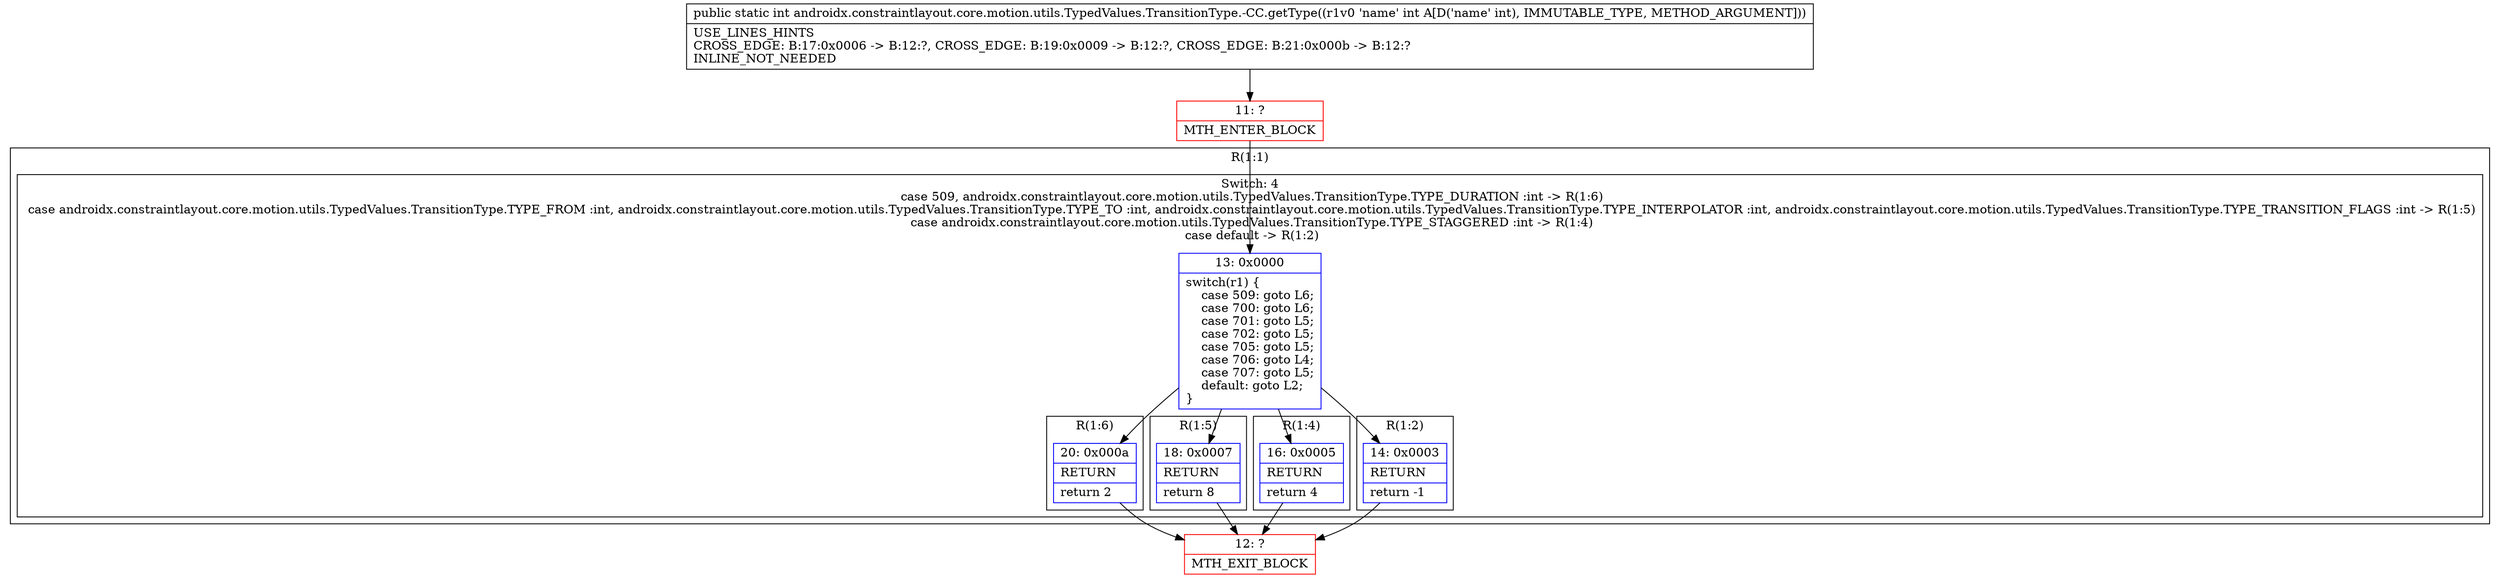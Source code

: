 digraph "CFG forandroidx.constraintlayout.core.motion.utils.TypedValues.TransitionType.\-CC.getType(I)I" {
subgraph cluster_Region_860195014 {
label = "R(1:1)";
node [shape=record,color=blue];
subgraph cluster_SwitchRegion_454232648 {
label = "Switch: 4
 case 509, androidx.constraintlayout.core.motion.utils.TypedValues.TransitionType.TYPE_DURATION :int -> R(1:6)
 case androidx.constraintlayout.core.motion.utils.TypedValues.TransitionType.TYPE_FROM :int, androidx.constraintlayout.core.motion.utils.TypedValues.TransitionType.TYPE_TO :int, androidx.constraintlayout.core.motion.utils.TypedValues.TransitionType.TYPE_INTERPOLATOR :int, androidx.constraintlayout.core.motion.utils.TypedValues.TransitionType.TYPE_TRANSITION_FLAGS :int -> R(1:5)
 case androidx.constraintlayout.core.motion.utils.TypedValues.TransitionType.TYPE_STAGGERED :int -> R(1:4)
 case default -> R(1:2)";
node [shape=record,color=blue];
Node_13 [shape=record,label="{13\:\ 0x0000|switch(r1) \{\l    case 509: goto L6;\l    case 700: goto L6;\l    case 701: goto L5;\l    case 702: goto L5;\l    case 705: goto L5;\l    case 706: goto L4;\l    case 707: goto L5;\l    default: goto L2;\l\}\l}"];
subgraph cluster_Region_407504538 {
label = "R(1:6)";
node [shape=record,color=blue];
Node_20 [shape=record,label="{20\:\ 0x000a|RETURN\l|return 2\l}"];
}
subgraph cluster_Region_1809854505 {
label = "R(1:5)";
node [shape=record,color=blue];
Node_18 [shape=record,label="{18\:\ 0x0007|RETURN\l|return 8\l}"];
}
subgraph cluster_Region_1954321963 {
label = "R(1:4)";
node [shape=record,color=blue];
Node_16 [shape=record,label="{16\:\ 0x0005|RETURN\l|return 4\l}"];
}
subgraph cluster_Region_2008978342 {
label = "R(1:2)";
node [shape=record,color=blue];
Node_14 [shape=record,label="{14\:\ 0x0003|RETURN\l|return \-1\l}"];
}
}
}
Node_11 [shape=record,color=red,label="{11\:\ ?|MTH_ENTER_BLOCK\l}"];
Node_12 [shape=record,color=red,label="{12\:\ ?|MTH_EXIT_BLOCK\l}"];
MethodNode[shape=record,label="{public static int androidx.constraintlayout.core.motion.utils.TypedValues.TransitionType.\-CC.getType((r1v0 'name' int A[D('name' int), IMMUTABLE_TYPE, METHOD_ARGUMENT]))  | USE_LINES_HINTS\lCROSS_EDGE: B:17:0x0006 \-\> B:12:?, CROSS_EDGE: B:19:0x0009 \-\> B:12:?, CROSS_EDGE: B:21:0x000b \-\> B:12:?\lINLINE_NOT_NEEDED\l}"];
MethodNode -> Node_11;Node_13 -> Node_14;
Node_13 -> Node_16;
Node_13 -> Node_18;
Node_13 -> Node_20;
Node_20 -> Node_12;
Node_18 -> Node_12;
Node_16 -> Node_12;
Node_14 -> Node_12;
Node_11 -> Node_13;
}

